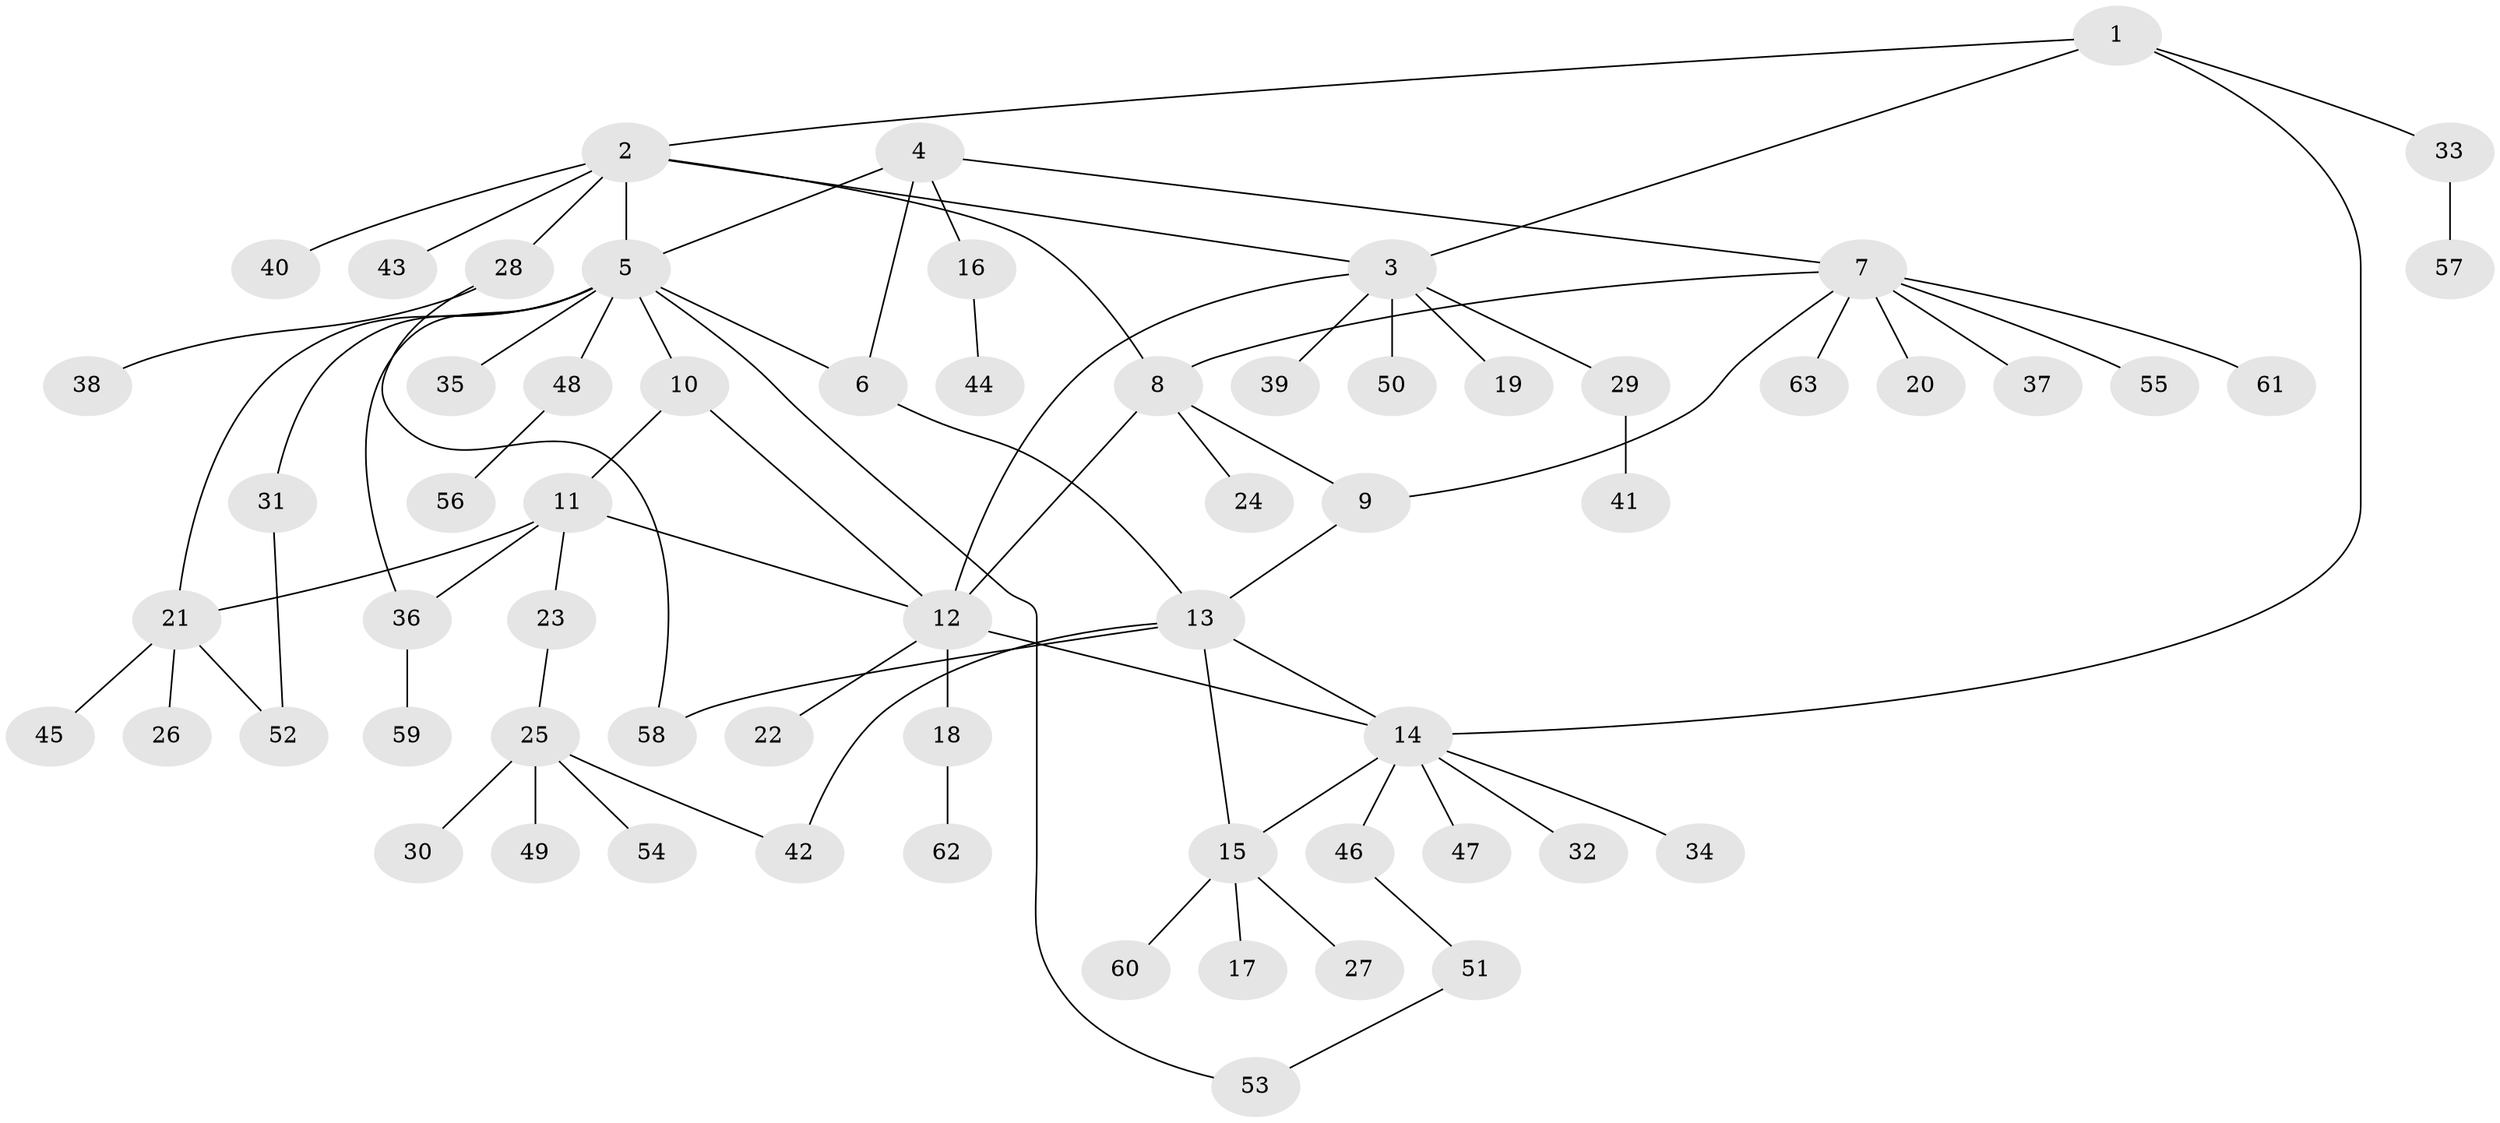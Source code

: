 // Generated by graph-tools (version 1.1) at 2025/02/03/09/25 03:02:43]
// undirected, 63 vertices, 79 edges
graph export_dot {
graph [start="1"]
  node [color=gray90,style=filled];
  1;
  2;
  3;
  4;
  5;
  6;
  7;
  8;
  9;
  10;
  11;
  12;
  13;
  14;
  15;
  16;
  17;
  18;
  19;
  20;
  21;
  22;
  23;
  24;
  25;
  26;
  27;
  28;
  29;
  30;
  31;
  32;
  33;
  34;
  35;
  36;
  37;
  38;
  39;
  40;
  41;
  42;
  43;
  44;
  45;
  46;
  47;
  48;
  49;
  50;
  51;
  52;
  53;
  54;
  55;
  56;
  57;
  58;
  59;
  60;
  61;
  62;
  63;
  1 -- 2;
  1 -- 3;
  1 -- 14;
  1 -- 33;
  2 -- 3;
  2 -- 5;
  2 -- 8;
  2 -- 28;
  2 -- 40;
  2 -- 43;
  3 -- 12;
  3 -- 19;
  3 -- 29;
  3 -- 39;
  3 -- 50;
  4 -- 5;
  4 -- 6;
  4 -- 7;
  4 -- 16;
  5 -- 6;
  5 -- 10;
  5 -- 21;
  5 -- 31;
  5 -- 35;
  5 -- 36;
  5 -- 48;
  5 -- 53;
  6 -- 13;
  7 -- 8;
  7 -- 9;
  7 -- 20;
  7 -- 37;
  7 -- 55;
  7 -- 61;
  7 -- 63;
  8 -- 9;
  8 -- 12;
  8 -- 24;
  9 -- 13;
  10 -- 11;
  10 -- 12;
  11 -- 12;
  11 -- 21;
  11 -- 23;
  11 -- 36;
  12 -- 14;
  12 -- 18;
  12 -- 22;
  13 -- 14;
  13 -- 15;
  13 -- 42;
  13 -- 58;
  14 -- 15;
  14 -- 32;
  14 -- 34;
  14 -- 46;
  14 -- 47;
  15 -- 17;
  15 -- 27;
  15 -- 60;
  16 -- 44;
  18 -- 62;
  21 -- 26;
  21 -- 45;
  21 -- 52;
  23 -- 25;
  25 -- 30;
  25 -- 42;
  25 -- 49;
  25 -- 54;
  28 -- 38;
  28 -- 58;
  29 -- 41;
  31 -- 52;
  33 -- 57;
  36 -- 59;
  46 -- 51;
  48 -- 56;
  51 -- 53;
}
